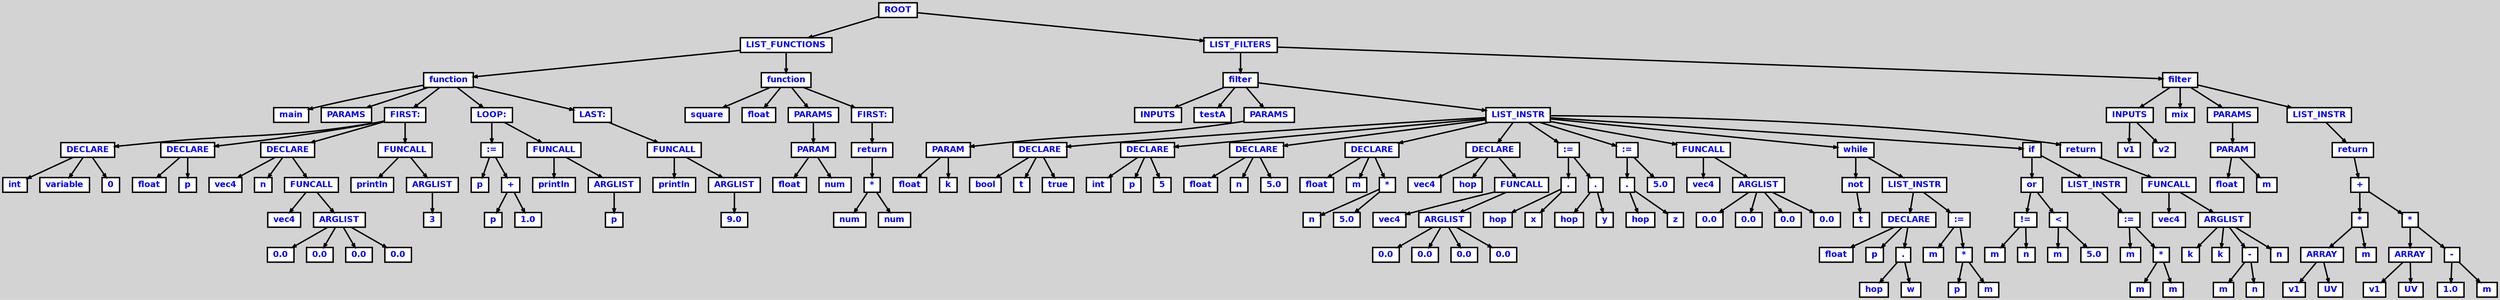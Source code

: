 digraph {

	ordering=out;
	ranksep=.4;
	bgcolor="lightgrey"; node [shape=box, fixedsize=false, fontsize=12, fontname="Helvetica-bold", fontcolor="blue"
		width=.25, height=.25, color="black", fillcolor="white", style="filled, solid, bold"];
	edge [arrowsize=.5, color="black", style="bold"]

  n0 [label="ROOT"];
  n1 [label="LIST_FUNCTIONS"];
  n1 [label="LIST_FUNCTIONS"];
  n2 [label="function"];
  n2 [label="function"];
  n3 [label="main"];
  n4 [label="PARAMS"];
  n5 [label="FIRST:"];
  n5 [label="FIRST:"];
  n6 [label="DECLARE"];
  n6 [label="DECLARE"];
  n7 [label="int"];
  n8 [label="variable"];
  n9 [label="0"];
  n10 [label="DECLARE"];
  n10 [label="DECLARE"];
  n11 [label="float"];
  n12 [label="p"];
  n13 [label="DECLARE"];
  n13 [label="DECLARE"];
  n14 [label="vec4"];
  n15 [label="n"];
  n16 [label="FUNCALL"];
  n16 [label="FUNCALL"];
  n17 [label="vec4"];
  n18 [label="ARGLIST"];
  n18 [label="ARGLIST"];
  n19 [label="0.0"];
  n20 [label="0.0"];
  n21 [label="0.0"];
  n22 [label="0.0"];
  n23 [label="FUNCALL"];
  n23 [label="FUNCALL"];
  n24 [label="println"];
  n25 [label="ARGLIST"];
  n25 [label="ARGLIST"];
  n26 [label="3"];
  n27 [label="LOOP:"];
  n27 [label="LOOP:"];
  n28 [label=":="];
  n28 [label=":="];
  n29 [label="p"];
  n30 [label="+"];
  n30 [label="+"];
  n31 [label="p"];
  n32 [label="1.0"];
  n33 [label="FUNCALL"];
  n33 [label="FUNCALL"];
  n34 [label="println"];
  n35 [label="ARGLIST"];
  n35 [label="ARGLIST"];
  n36 [label="p"];
  n37 [label="LAST:"];
  n37 [label="LAST:"];
  n38 [label="FUNCALL"];
  n38 [label="FUNCALL"];
  n39 [label="println"];
  n40 [label="ARGLIST"];
  n40 [label="ARGLIST"];
  n41 [label="9.0"];
  n42 [label="function"];
  n42 [label="function"];
  n43 [label="square"];
  n44 [label="float"];
  n45 [label="PARAMS"];
  n45 [label="PARAMS"];
  n46 [label="PARAM"];
  n46 [label="PARAM"];
  n47 [label="float"];
  n48 [label="num"];
  n49 [label="FIRST:"];
  n49 [label="FIRST:"];
  n50 [label="return"];
  n50 [label="return"];
  n51 [label="*"];
  n51 [label="*"];
  n52 [label="num"];
  n53 [label="num"];
  n54 [label="LIST_FILTERS"];
  n54 [label="LIST_FILTERS"];
  n55 [label="filter"];
  n55 [label="filter"];
  n56 [label="INPUTS"];
  n57 [label="testA"];
  n58 [label="PARAMS"];
  n58 [label="PARAMS"];
  n59 [label="PARAM"];
  n59 [label="PARAM"];
  n60 [label="float"];
  n61 [label="k"];
  n62 [label="LIST_INSTR"];
  n62 [label="LIST_INSTR"];
  n63 [label="DECLARE"];
  n63 [label="DECLARE"];
  n64 [label="bool"];
  n65 [label="t"];
  n66 [label="true"];
  n67 [label="DECLARE"];
  n67 [label="DECLARE"];
  n68 [label="int"];
  n69 [label="p"];
  n70 [label="5"];
  n71 [label="DECLARE"];
  n71 [label="DECLARE"];
  n72 [label="float"];
  n73 [label="n"];
  n74 [label="5.0"];
  n75 [label="DECLARE"];
  n75 [label="DECLARE"];
  n76 [label="float"];
  n77 [label="m"];
  n78 [label="*"];
  n78 [label="*"];
  n79 [label="n"];
  n80 [label="5.0"];
  n81 [label="DECLARE"];
  n81 [label="DECLARE"];
  n82 [label="vec4"];
  n83 [label="hop"];
  n84 [label="FUNCALL"];
  n84 [label="FUNCALL"];
  n85 [label="vec4"];
  n86 [label="ARGLIST"];
  n86 [label="ARGLIST"];
  n87 [label="0.0"];
  n88 [label="0.0"];
  n89 [label="0.0"];
  n90 [label="0.0"];
  n91 [label=":="];
  n91 [label=":="];
  n92 [label="."];
  n92 [label="."];
  n93 [label="hop"];
  n94 [label="x"];
  n95 [label="."];
  n95 [label="."];
  n96 [label="hop"];
  n97 [label="y"];
  n98 [label=":="];
  n98 [label=":="];
  n99 [label="."];
  n99 [label="."];
  n100 [label="hop"];
  n101 [label="z"];
  n102 [label="5.0"];
  n103 [label="FUNCALL"];
  n103 [label="FUNCALL"];
  n104 [label="vec4"];
  n105 [label="ARGLIST"];
  n105 [label="ARGLIST"];
  n106 [label="0.0"];
  n107 [label="0.0"];
  n108 [label="0.0"];
  n109 [label="0.0"];
  n110 [label="while"];
  n110 [label="while"];
  n111 [label="not"];
  n111 [label="not"];
  n112 [label="t"];
  n113 [label="LIST_INSTR"];
  n113 [label="LIST_INSTR"];
  n114 [label="DECLARE"];
  n114 [label="DECLARE"];
  n115 [label="float"];
  n116 [label="p"];
  n117 [label="."];
  n117 [label="."];
  n118 [label="hop"];
  n119 [label="w"];
  n120 [label=":="];
  n120 [label=":="];
  n121 [label="m"];
  n122 [label="*"];
  n122 [label="*"];
  n123 [label="p"];
  n124 [label="m"];
  n125 [label="if"];
  n125 [label="if"];
  n126 [label="or"];
  n126 [label="or"];
  n127 [label="!="];
  n127 [label="!="];
  n128 [label="m"];
  n129 [label="n"];
  n130 [label="<"];
  n130 [label="<"];
  n131 [label="m"];
  n132 [label="5.0"];
  n133 [label="LIST_INSTR"];
  n133 [label="LIST_INSTR"];
  n134 [label=":="];
  n134 [label=":="];
  n135 [label="m"];
  n136 [label="*"];
  n136 [label="*"];
  n137 [label="m"];
  n138 [label="m"];
  n139 [label="return"];
  n139 [label="return"];
  n140 [label="FUNCALL"];
  n140 [label="FUNCALL"];
  n141 [label="vec4"];
  n142 [label="ARGLIST"];
  n142 [label="ARGLIST"];
  n143 [label="k"];
  n144 [label="k"];
  n145 [label="-"];
  n145 [label="-"];
  n146 [label="m"];
  n147 [label="n"];
  n148 [label="n"];
  n149 [label="filter"];
  n149 [label="filter"];
  n150 [label="INPUTS"];
  n150 [label="INPUTS"];
  n151 [label="v1"];
  n152 [label="v2"];
  n153 [label="mix"];
  n154 [label="PARAMS"];
  n154 [label="PARAMS"];
  n155 [label="PARAM"];
  n155 [label="PARAM"];
  n156 [label="float"];
  n157 [label="m"];
  n158 [label="LIST_INSTR"];
  n158 [label="LIST_INSTR"];
  n159 [label="return"];
  n159 [label="return"];
  n160 [label="+"];
  n160 [label="+"];
  n161 [label="*"];
  n161 [label="*"];
  n162 [label="ARRAY"];
  n162 [label="ARRAY"];
  n163 [label="v1"];
  n164 [label="UV"];
  n165 [label="m"];
  n166 [label="*"];
  n166 [label="*"];
  n167 [label="ARRAY"];
  n167 [label="ARRAY"];
  n168 [label="v1"];
  n169 [label="UV"];
  n170 [label="-"];
  n170 [label="-"];
  n171 [label="1.0"];
  n172 [label="m"];

  n0 -> n1 // "ROOT" -> "LIST_FUNCTIONS"
  n1 -> n2 // "LIST_FUNCTIONS" -> "function"
  n2 -> n3 // "function" -> "main"
  n2 -> n4 // "function" -> "PARAMS"
  n2 -> n5 // "function" -> "FIRST:"
  n5 -> n6 // "FIRST:" -> "DECLARE"
  n6 -> n7 // "DECLARE" -> "int"
  n6 -> n8 // "DECLARE" -> "variable"
  n6 -> n9 // "DECLARE" -> "0"
  n5 -> n10 // "FIRST:" -> "DECLARE"
  n10 -> n11 // "DECLARE" -> "float"
  n10 -> n12 // "DECLARE" -> "p"
  n5 -> n13 // "FIRST:" -> "DECLARE"
  n13 -> n14 // "DECLARE" -> "vec4"
  n13 -> n15 // "DECLARE" -> "n"
  n13 -> n16 // "DECLARE" -> "FUNCALL"
  n16 -> n17 // "FUNCALL" -> "vec4"
  n16 -> n18 // "FUNCALL" -> "ARGLIST"
  n18 -> n19 // "ARGLIST" -> "0.0"
  n18 -> n20 // "ARGLIST" -> "0.0"
  n18 -> n21 // "ARGLIST" -> "0.0"
  n18 -> n22 // "ARGLIST" -> "0.0"
  n5 -> n23 // "FIRST:" -> "FUNCALL"
  n23 -> n24 // "FUNCALL" -> "println"
  n23 -> n25 // "FUNCALL" -> "ARGLIST"
  n25 -> n26 // "ARGLIST" -> "3"
  n2 -> n27 // "function" -> "LOOP:"
  n27 -> n28 // "LOOP:" -> ":="
  n28 -> n29 // ":=" -> "p"
  n28 -> n30 // ":=" -> "+"
  n30 -> n31 // "+" -> "p"
  n30 -> n32 // "+" -> "1.0"
  n27 -> n33 // "LOOP:" -> "FUNCALL"
  n33 -> n34 // "FUNCALL" -> "println"
  n33 -> n35 // "FUNCALL" -> "ARGLIST"
  n35 -> n36 // "ARGLIST" -> "p"
  n2 -> n37 // "function" -> "LAST:"
  n37 -> n38 // "LAST:" -> "FUNCALL"
  n38 -> n39 // "FUNCALL" -> "println"
  n38 -> n40 // "FUNCALL" -> "ARGLIST"
  n40 -> n41 // "ARGLIST" -> "9.0"
  n1 -> n42 // "LIST_FUNCTIONS" -> "function"
  n42 -> n43 // "function" -> "square"
  n42 -> n44 // "function" -> "float"
  n42 -> n45 // "function" -> "PARAMS"
  n45 -> n46 // "PARAMS" -> "PARAM"
  n46 -> n47 // "PARAM" -> "float"
  n46 -> n48 // "PARAM" -> "num"
  n42 -> n49 // "function" -> "FIRST:"
  n49 -> n50 // "FIRST:" -> "return"
  n50 -> n51 // "return" -> "*"
  n51 -> n52 // "*" -> "num"
  n51 -> n53 // "*" -> "num"
  n0 -> n54 // "ROOT" -> "LIST_FILTERS"
  n54 -> n55 // "LIST_FILTERS" -> "filter"
  n55 -> n56 // "filter" -> "INPUTS"
  n55 -> n57 // "filter" -> "testA"
  n55 -> n58 // "filter" -> "PARAMS"
  n58 -> n59 // "PARAMS" -> "PARAM"
  n59 -> n60 // "PARAM" -> "float"
  n59 -> n61 // "PARAM" -> "k"
  n55 -> n62 // "filter" -> "LIST_INSTR"
  n62 -> n63 // "LIST_INSTR" -> "DECLARE"
  n63 -> n64 // "DECLARE" -> "bool"
  n63 -> n65 // "DECLARE" -> "t"
  n63 -> n66 // "DECLARE" -> "true"
  n62 -> n67 // "LIST_INSTR" -> "DECLARE"
  n67 -> n68 // "DECLARE" -> "int"
  n67 -> n69 // "DECLARE" -> "p"
  n67 -> n70 // "DECLARE" -> "5"
  n62 -> n71 // "LIST_INSTR" -> "DECLARE"
  n71 -> n72 // "DECLARE" -> "float"
  n71 -> n73 // "DECLARE" -> "n"
  n71 -> n74 // "DECLARE" -> "5.0"
  n62 -> n75 // "LIST_INSTR" -> "DECLARE"
  n75 -> n76 // "DECLARE" -> "float"
  n75 -> n77 // "DECLARE" -> "m"
  n75 -> n78 // "DECLARE" -> "*"
  n78 -> n79 // "*" -> "n"
  n78 -> n80 // "*" -> "5.0"
  n62 -> n81 // "LIST_INSTR" -> "DECLARE"
  n81 -> n82 // "DECLARE" -> "vec4"
  n81 -> n83 // "DECLARE" -> "hop"
  n81 -> n84 // "DECLARE" -> "FUNCALL"
  n84 -> n85 // "FUNCALL" -> "vec4"
  n84 -> n86 // "FUNCALL" -> "ARGLIST"
  n86 -> n87 // "ARGLIST" -> "0.0"
  n86 -> n88 // "ARGLIST" -> "0.0"
  n86 -> n89 // "ARGLIST" -> "0.0"
  n86 -> n90 // "ARGLIST" -> "0.0"
  n62 -> n91 // "LIST_INSTR" -> ":="
  n91 -> n92 // ":=" -> "."
  n92 -> n93 // "." -> "hop"
  n92 -> n94 // "." -> "x"
  n91 -> n95 // ":=" -> "."
  n95 -> n96 // "." -> "hop"
  n95 -> n97 // "." -> "y"
  n62 -> n98 // "LIST_INSTR" -> ":="
  n98 -> n99 // ":=" -> "."
  n99 -> n100 // "." -> "hop"
  n99 -> n101 // "." -> "z"
  n98 -> n102 // ":=" -> "5.0"
  n62 -> n103 // "LIST_INSTR" -> "FUNCALL"
  n103 -> n104 // "FUNCALL" -> "vec4"
  n103 -> n105 // "FUNCALL" -> "ARGLIST"
  n105 -> n106 // "ARGLIST" -> "0.0"
  n105 -> n107 // "ARGLIST" -> "0.0"
  n105 -> n108 // "ARGLIST" -> "0.0"
  n105 -> n109 // "ARGLIST" -> "0.0"
  n62 -> n110 // "LIST_INSTR" -> "while"
  n110 -> n111 // "while" -> "not"
  n111 -> n112 // "not" -> "t"
  n110 -> n113 // "while" -> "LIST_INSTR"
  n113 -> n114 // "LIST_INSTR" -> "DECLARE"
  n114 -> n115 // "DECLARE" -> "float"
  n114 -> n116 // "DECLARE" -> "p"
  n114 -> n117 // "DECLARE" -> "."
  n117 -> n118 // "." -> "hop"
  n117 -> n119 // "." -> "w"
  n113 -> n120 // "LIST_INSTR" -> ":="
  n120 -> n121 // ":=" -> "m"
  n120 -> n122 // ":=" -> "*"
  n122 -> n123 // "*" -> "p"
  n122 -> n124 // "*" -> "m"
  n62 -> n125 // "LIST_INSTR" -> "if"
  n125 -> n126 // "if" -> "or"
  n126 -> n127 // "or" -> "!="
  n127 -> n128 // "!=" -> "m"
  n127 -> n129 // "!=" -> "n"
  n126 -> n130 // "or" -> "<"
  n130 -> n131 // "<" -> "m"
  n130 -> n132 // "<" -> "5.0"
  n125 -> n133 // "if" -> "LIST_INSTR"
  n133 -> n134 // "LIST_INSTR" -> ":="
  n134 -> n135 // ":=" -> "m"
  n134 -> n136 // ":=" -> "*"
  n136 -> n137 // "*" -> "m"
  n136 -> n138 // "*" -> "m"
  n62 -> n139 // "LIST_INSTR" -> "return"
  n139 -> n140 // "return" -> "FUNCALL"
  n140 -> n141 // "FUNCALL" -> "vec4"
  n140 -> n142 // "FUNCALL" -> "ARGLIST"
  n142 -> n143 // "ARGLIST" -> "k"
  n142 -> n144 // "ARGLIST" -> "k"
  n142 -> n145 // "ARGLIST" -> "-"
  n145 -> n146 // "-" -> "m"
  n145 -> n147 // "-" -> "n"
  n142 -> n148 // "ARGLIST" -> "n"
  n54 -> n149 // "LIST_FILTERS" -> "filter"
  n149 -> n150 // "filter" -> "INPUTS"
  n150 -> n151 // "INPUTS" -> "v1"
  n150 -> n152 // "INPUTS" -> "v2"
  n149 -> n153 // "filter" -> "mix"
  n149 -> n154 // "filter" -> "PARAMS"
  n154 -> n155 // "PARAMS" -> "PARAM"
  n155 -> n156 // "PARAM" -> "float"
  n155 -> n157 // "PARAM" -> "m"
  n149 -> n158 // "filter" -> "LIST_INSTR"
  n158 -> n159 // "LIST_INSTR" -> "return"
  n159 -> n160 // "return" -> "+"
  n160 -> n161 // "+" -> "*"
  n161 -> n162 // "*" -> "ARRAY"
  n162 -> n163 // "ARRAY" -> "v1"
  n162 -> n164 // "ARRAY" -> "UV"
  n161 -> n165 // "*" -> "m"
  n160 -> n166 // "+" -> "*"
  n166 -> n167 // "*" -> "ARRAY"
  n167 -> n168 // "ARRAY" -> "v1"
  n167 -> n169 // "ARRAY" -> "UV"
  n166 -> n170 // "*" -> "-"
  n170 -> n171 // "-" -> "1.0"
  n170 -> n172 // "-" -> "m"

}
